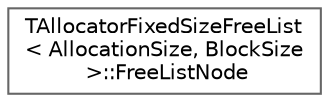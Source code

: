digraph "Graphical Class Hierarchy"
{
 // INTERACTIVE_SVG=YES
 // LATEX_PDF_SIZE
  bgcolor="transparent";
  edge [fontname=Helvetica,fontsize=10,labelfontname=Helvetica,labelfontsize=10];
  node [fontname=Helvetica,fontsize=10,shape=box,height=0.2,width=0.4];
  rankdir="LR";
  Node0 [id="Node000000",label="TAllocatorFixedSizeFreeList\l\< AllocationSize, BlockSize\l \>::FreeListNode",height=0.2,width=0.4,color="grey40", fillcolor="white", style="filled",URL="$da/d97/structTAllocatorFixedSizeFreeList_1_1FreeListNode.html",tooltip=" "];
}
